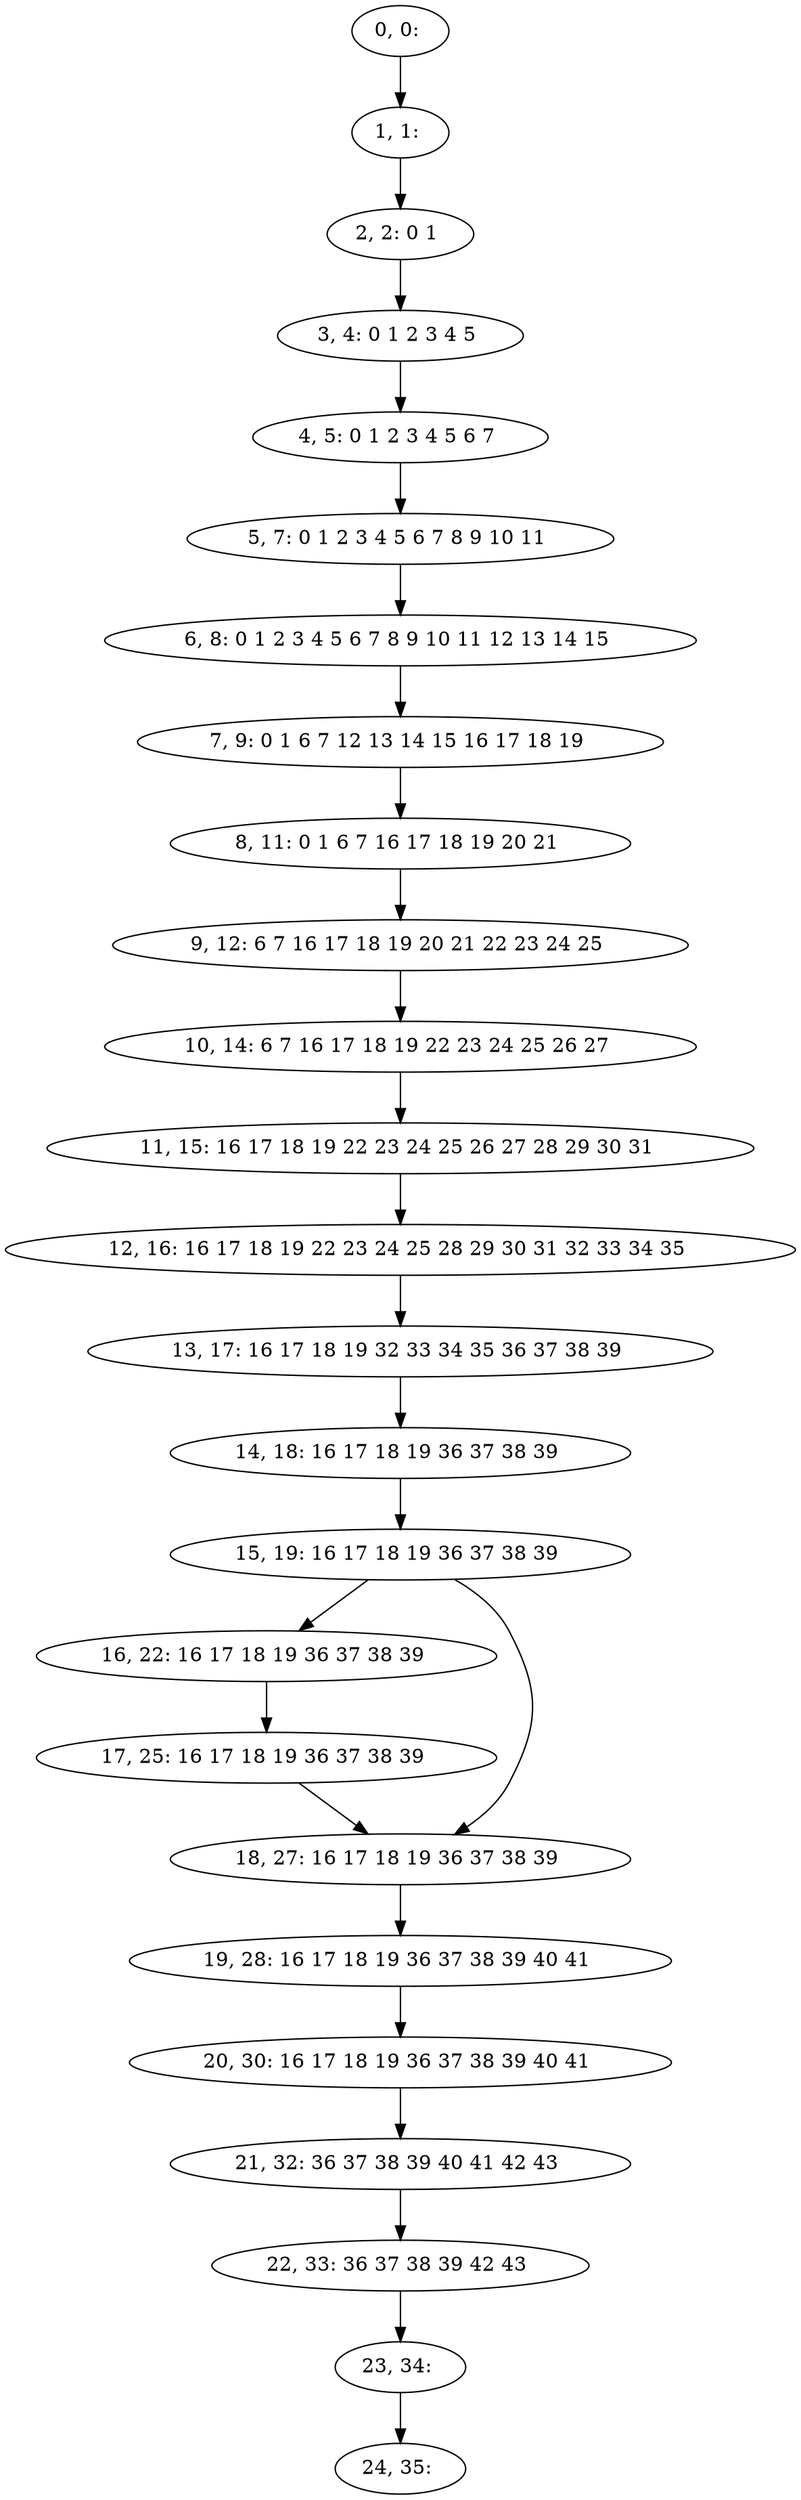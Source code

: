 digraph G {
0[label="0, 0: "];
1[label="1, 1: "];
2[label="2, 2: 0 1 "];
3[label="3, 4: 0 1 2 3 4 5 "];
4[label="4, 5: 0 1 2 3 4 5 6 7 "];
5[label="5, 7: 0 1 2 3 4 5 6 7 8 9 10 11 "];
6[label="6, 8: 0 1 2 3 4 5 6 7 8 9 10 11 12 13 14 15 "];
7[label="7, 9: 0 1 6 7 12 13 14 15 16 17 18 19 "];
8[label="8, 11: 0 1 6 7 16 17 18 19 20 21 "];
9[label="9, 12: 6 7 16 17 18 19 20 21 22 23 24 25 "];
10[label="10, 14: 6 7 16 17 18 19 22 23 24 25 26 27 "];
11[label="11, 15: 16 17 18 19 22 23 24 25 26 27 28 29 30 31 "];
12[label="12, 16: 16 17 18 19 22 23 24 25 28 29 30 31 32 33 34 35 "];
13[label="13, 17: 16 17 18 19 32 33 34 35 36 37 38 39 "];
14[label="14, 18: 16 17 18 19 36 37 38 39 "];
15[label="15, 19: 16 17 18 19 36 37 38 39 "];
16[label="16, 22: 16 17 18 19 36 37 38 39 "];
17[label="17, 25: 16 17 18 19 36 37 38 39 "];
18[label="18, 27: 16 17 18 19 36 37 38 39 "];
19[label="19, 28: 16 17 18 19 36 37 38 39 40 41 "];
20[label="20, 30: 16 17 18 19 36 37 38 39 40 41 "];
21[label="21, 32: 36 37 38 39 40 41 42 43 "];
22[label="22, 33: 36 37 38 39 42 43 "];
23[label="23, 34: "];
24[label="24, 35: "];
0->1 ;
1->2 ;
2->3 ;
3->4 ;
4->5 ;
5->6 ;
6->7 ;
7->8 ;
8->9 ;
9->10 ;
10->11 ;
11->12 ;
12->13 ;
13->14 ;
14->15 ;
15->16 ;
15->18 ;
16->17 ;
17->18 ;
18->19 ;
19->20 ;
20->21 ;
21->22 ;
22->23 ;
23->24 ;
}
